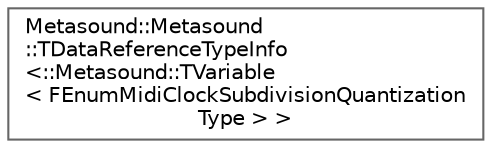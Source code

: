 digraph "Graphical Class Hierarchy"
{
 // INTERACTIVE_SVG=YES
 // LATEX_PDF_SIZE
  bgcolor="transparent";
  edge [fontname=Helvetica,fontsize=10,labelfontname=Helvetica,labelfontsize=10];
  node [fontname=Helvetica,fontsize=10,shape=box,height=0.2,width=0.4];
  rankdir="LR";
  Node0 [id="Node000000",label="Metasound::Metasound\l::TDataReferenceTypeInfo\l\<::Metasound::TVariable\l\< FEnumMidiClockSubdivisionQuantization\lType \> \>",height=0.2,width=0.4,color="grey40", fillcolor="white", style="filled",URL="$d9/d9f/structMetasound_1_1_1_1Metasound_1_1TDataReferenceTypeInfo_3_1_1Metasound_1_1TVariable_3_01FEnum667d6b342f482f4c64e8bf98b9e82c32.html",tooltip=" "];
}
